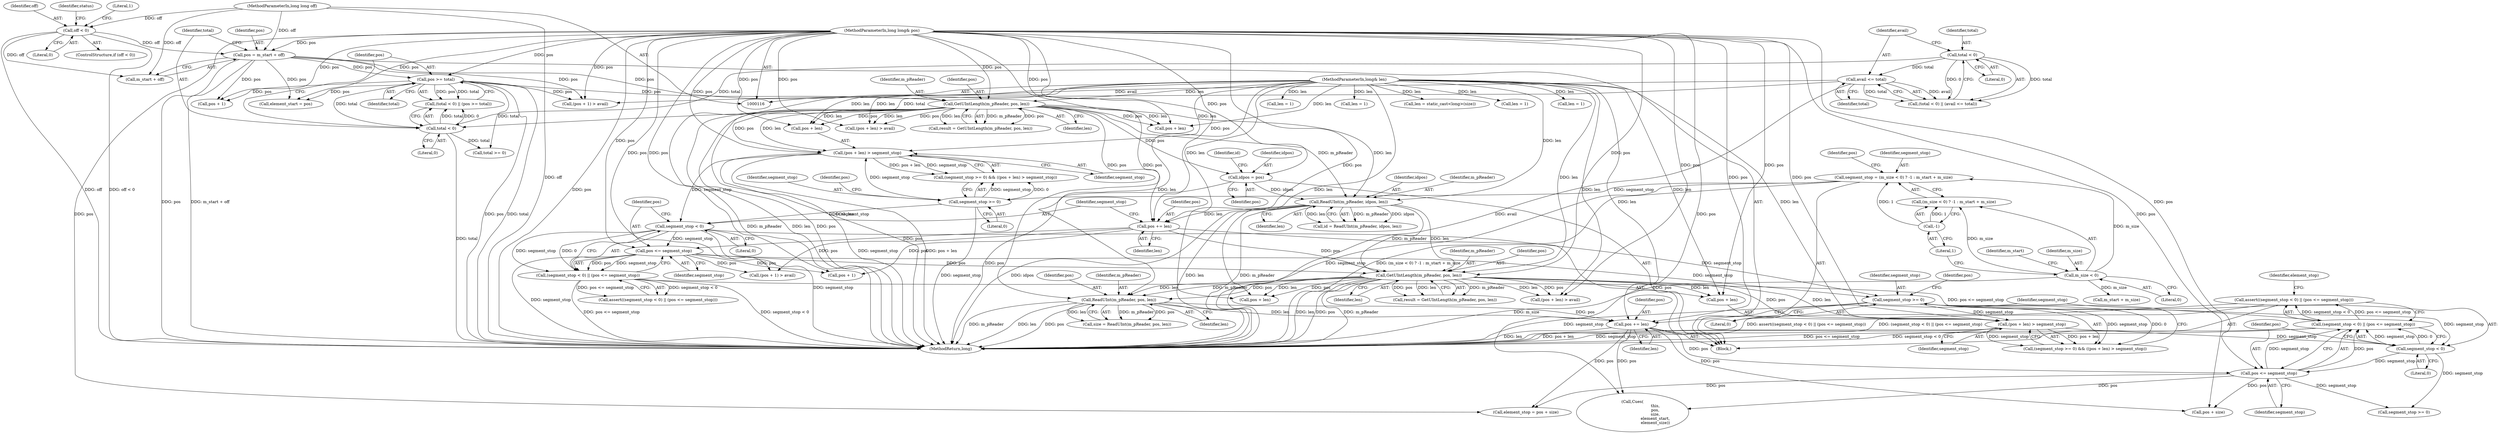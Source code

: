 digraph "1_Android_04839626ed859623901ebd3a5fd483982186b59d_183@API" {
"1000352" [label="(Call,assert((segment_stop < 0) || (pos <= segment_stop)))"];
"1000353" [label="(Call,(segment_stop < 0) || (pos <= segment_stop))"];
"1000354" [label="(Call,segment_stop < 0)"];
"1000310" [label="(Call,segment_stop >= 0)"];
"1000266" [label="(Call,segment_stop < 0)"];
"1000226" [label="(Call,segment_stop >= 0)"];
"1000176" [label="(Call,segment_stop = (m_size < 0) ? -1 : m_start + m_size)"];
"1000182" [label="(Call,-1)"];
"1000179" [label="(Call,m_size < 0)"];
"1000229" [label="(Call,(pos + len) > segment_stop)"];
"1000202" [label="(Call,GetUIntLength(m_pReader, pos, len))"];
"1000118" [label="(MethodParameterIn,long long& pos)"];
"1000156" [label="(Call,pos = m_start + off)"];
"1000126" [label="(Call,off < 0)"];
"1000117" [label="(MethodParameterIn,long long off)"];
"1000166" [label="(Call,pos >= total)"];
"1000163" [label="(Call,total < 0)"];
"1000150" [label="(Call,total < 0)"];
"1000153" [label="(Call,avail <= total)"];
"1000119" [label="(MethodParameterIn,long& len)"];
"1000269" [label="(Call,pos <= segment_stop)"];
"1000261" [label="(Call,pos += len)"];
"1000251" [label="(Call,ReadUInt(m_pReader, idpos, len))"];
"1000245" [label="(Call,idpos = pos)"];
"1000313" [label="(Call,(pos + len) > segment_stop)"];
"1000286" [label="(Call,GetUIntLength(m_pReader, pos, len))"];
"1000357" [label="(Call,pos <= segment_stop)"];
"1000349" [label="(Call,pos += len)"];
"1000331" [label="(Call,ReadUInt(m_pReader, pos, len))"];
"1000265" [label="(Call,(segment_stop < 0) || (pos <= segment_stop))"];
"1000205" [label="(Identifier,len)"];
"1000287" [label="(Identifier,m_pReader)"];
"1000333" [label="(Identifier,pos)"];
"1000227" [label="(Identifier,segment_stop)"];
"1000315" [label="(Identifier,pos)"];
"1000185" [label="(Identifier,m_start)"];
"1000351" [label="(Identifier,len)"];
"1000155" [label="(Identifier,total)"];
"1000152" [label="(Literal,0)"];
"1000354" [label="(Call,segment_stop < 0)"];
"1000357" [label="(Call,pos <= segment_stop)"];
"1000317" [label="(Identifier,segment_stop)"];
"1000284" [label="(Call,result = GetUIntLength(m_pReader, pos, len))"];
"1000219" [label="(Call,len = 1)"];
"1000334" [label="(Identifier,len)"];
"1000177" [label="(Identifier,segment_stop)"];
"1000131" [label="(Literal,1)"];
"1000204" [label="(Identifier,pos)"];
"1000363" [label="(Call,pos + size)"];
"1000329" [label="(Call,size = ReadUInt(m_pReader, pos, len))"];
"1000386" [label="(Call,len = static_cast<long>(size))"];
"1000273" [label="(Call,(pos + 1) > avail)"];
"1000350" [label="(Identifier,pos)"];
"1000167" [label="(Identifier,pos)"];
"1000157" [label="(Identifier,pos)"];
"1000251" [label="(Call,ReadUInt(m_pReader, idpos, len))"];
"1000172" [label="(Call,element_start = pos)"];
"1000154" [label="(Identifier,avail)"];
"1000368" [label="(Call,segment_stop >= 0)"];
"1000190" [label="(Identifier,pos)"];
"1000254" [label="(Identifier,len)"];
"1000321" [label="(Call,(pos + len) > avail)"];
"1000176" [label="(Call,segment_stop = (m_size < 0) ? -1 : m_start + m_size)"];
"1000182" [label="(Call,-1)"];
"1000203" [label="(Identifier,m_pReader)"];
"1000253" [label="(Identifier,idpos)"];
"1000361" [label="(Call,element_stop = pos + size)"];
"1000120" [label="(Block,)"];
"1000225" [label="(Call,(segment_stop >= 0) && ((pos + len) > segment_stop))"];
"1000353" [label="(Call,(segment_stop < 0) || (pos <= segment_stop))"];
"1000162" [label="(Call,(total < 0) || (pos >= total))"];
"1000200" [label="(Call,result = GetUIntLength(m_pReader, pos, len))"];
"1000267" [label="(Identifier,segment_stop)"];
"1000358" [label="(Identifier,pos)"];
"1000288" [label="(Identifier,pos)"];
"1000153" [label="(Call,avail <= total)"];
"1000250" [label="(Identifier,id)"];
"1000150" [label="(Call,total < 0)"];
"1000352" [label="(Call,assert((segment_stop < 0) || (pos <= segment_stop)))"];
"1000164" [label="(Identifier,total)"];
"1000238" [label="(Call,pos + len)"];
"1000165" [label="(Literal,0)"];
"1000359" [label="(Identifier,segment_stop)"];
"1000194" [label="(Call,len = 1)"];
"1000415" [label="(MethodReturn,long)"];
"1000314" [label="(Call,pos + len)"];
"1000188" [label="(Call,(pos + 1) > avail)"];
"1000168" [label="(Identifier,total)"];
"1000128" [label="(Literal,0)"];
"1000268" [label="(Literal,0)"];
"1000274" [label="(Call,pos + 1)"];
"1000119" [label="(MethodParameterIn,long& len)"];
"1000362" [label="(Identifier,element_stop)"];
"1000249" [label="(Call,id = ReadUInt(m_pReader, idpos, len))"];
"1000322" [label="(Call,pos + len)"];
"1000226" [label="(Call,segment_stop >= 0)"];
"1000233" [label="(Identifier,segment_stop)"];
"1000237" [label="(Call,(pos + len) > avail)"];
"1000265" [label="(Call,(segment_stop < 0) || (pos <= segment_stop))"];
"1000252" [label="(Identifier,m_pReader)"];
"1000181" [label="(Literal,0)"];
"1000180" [label="(Identifier,m_size)"];
"1000262" [label="(Identifier,pos)"];
"1000125" [label="(ControlStructure,if (off < 0))"];
"1000356" [label="(Literal,0)"];
"1000127" [label="(Identifier,off)"];
"1000118" [label="(MethodParameterIn,long long& pos)"];
"1000231" [label="(Identifier,pos)"];
"1000286" [label="(Call,GetUIntLength(m_pReader, pos, len))"];
"1000230" [label="(Call,pos + len)"];
"1000158" [label="(Call,m_start + off)"];
"1000349" [label="(Call,pos += len)"];
"1000126" [label="(Call,off < 0)"];
"1000279" [label="(Call,len = 1)"];
"1000331" [label="(Call,ReadUInt(m_pReader, pos, len))"];
"1000312" [label="(Literal,0)"];
"1000189" [label="(Call,pos + 1)"];
"1000269" [label="(Call,pos <= segment_stop)"];
"1000228" [label="(Literal,0)"];
"1000246" [label="(Identifier,idpos)"];
"1000309" [label="(Call,(segment_stop >= 0) && ((pos + len) > segment_stop))"];
"1000245" [label="(Call,idpos = pos)"];
"1000261" [label="(Call,pos += len)"];
"1000117" [label="(MethodParameterIn,long long off)"];
"1000229" [label="(Call,(pos + len) > segment_stop)"];
"1000163" [label="(Call,total < 0)"];
"1000149" [label="(Call,(total < 0) || (avail <= total))"];
"1000179" [label="(Call,m_size < 0)"];
"1000271" [label="(Identifier,segment_stop)"];
"1000311" [label="(Identifier,segment_stop)"];
"1000166" [label="(Call,pos >= total)"];
"1000270" [label="(Identifier,pos)"];
"1000202" [label="(Call,GetUIntLength(m_pReader, pos, len))"];
"1000355" [label="(Identifier,segment_stop)"];
"1000178" [label="(Call,(m_size < 0) ? -1 : m_start + m_size)"];
"1000378" [label="(Call,total >= 0)"];
"1000313" [label="(Call,(pos + len) > segment_stop)"];
"1000405" [label="(Call,Cues(\n                                    this,\n                                    pos,\n                                    size,\n                                    element_start,\n                                    element_size))"];
"1000151" [label="(Identifier,total)"];
"1000289" [label="(Identifier,len)"];
"1000264" [label="(Call,assert((segment_stop < 0) || (pos <= segment_stop)))"];
"1000310" [label="(Call,segment_stop >= 0)"];
"1000332" [label="(Identifier,m_pReader)"];
"1000156" [label="(Call,pos = m_start + off)"];
"1000303" [label="(Call,len = 1)"];
"1000247" [label="(Identifier,pos)"];
"1000266" [label="(Call,segment_stop < 0)"];
"1000263" [label="(Identifier,len)"];
"1000184" [label="(Call,m_start + m_size)"];
"1000136" [label="(Identifier,status)"];
"1000183" [label="(Literal,1)"];
"1000352" -> "1000120"  [label="AST: "];
"1000352" -> "1000353"  [label="CFG: "];
"1000353" -> "1000352"  [label="AST: "];
"1000362" -> "1000352"  [label="CFG: "];
"1000352" -> "1000415"  [label="DDG: (segment_stop < 0) || (pos <= segment_stop)"];
"1000352" -> "1000415"  [label="DDG: assert((segment_stop < 0) || (pos <= segment_stop))"];
"1000353" -> "1000352"  [label="DDG: segment_stop < 0"];
"1000353" -> "1000352"  [label="DDG: pos <= segment_stop"];
"1000353" -> "1000354"  [label="CFG: "];
"1000353" -> "1000357"  [label="CFG: "];
"1000354" -> "1000353"  [label="AST: "];
"1000357" -> "1000353"  [label="AST: "];
"1000353" -> "1000415"  [label="DDG: pos <= segment_stop"];
"1000353" -> "1000415"  [label="DDG: segment_stop < 0"];
"1000354" -> "1000353"  [label="DDG: segment_stop"];
"1000354" -> "1000353"  [label="DDG: 0"];
"1000357" -> "1000353"  [label="DDG: pos"];
"1000357" -> "1000353"  [label="DDG: segment_stop"];
"1000265" -> "1000353"  [label="DDG: pos <= segment_stop"];
"1000354" -> "1000356"  [label="CFG: "];
"1000355" -> "1000354"  [label="AST: "];
"1000356" -> "1000354"  [label="AST: "];
"1000358" -> "1000354"  [label="CFG: "];
"1000310" -> "1000354"  [label="DDG: segment_stop"];
"1000313" -> "1000354"  [label="DDG: segment_stop"];
"1000354" -> "1000357"  [label="DDG: segment_stop"];
"1000354" -> "1000368"  [label="DDG: segment_stop"];
"1000310" -> "1000309"  [label="AST: "];
"1000310" -> "1000312"  [label="CFG: "];
"1000311" -> "1000310"  [label="AST: "];
"1000312" -> "1000310"  [label="AST: "];
"1000315" -> "1000310"  [label="CFG: "];
"1000309" -> "1000310"  [label="CFG: "];
"1000310" -> "1000415"  [label="DDG: segment_stop"];
"1000310" -> "1000309"  [label="DDG: segment_stop"];
"1000310" -> "1000309"  [label="DDG: 0"];
"1000266" -> "1000310"  [label="DDG: segment_stop"];
"1000269" -> "1000310"  [label="DDG: segment_stop"];
"1000310" -> "1000313"  [label="DDG: segment_stop"];
"1000266" -> "1000265"  [label="AST: "];
"1000266" -> "1000268"  [label="CFG: "];
"1000267" -> "1000266"  [label="AST: "];
"1000268" -> "1000266"  [label="AST: "];
"1000270" -> "1000266"  [label="CFG: "];
"1000265" -> "1000266"  [label="CFG: "];
"1000266" -> "1000415"  [label="DDG: segment_stop"];
"1000266" -> "1000265"  [label="DDG: segment_stop"];
"1000266" -> "1000265"  [label="DDG: 0"];
"1000226" -> "1000266"  [label="DDG: segment_stop"];
"1000229" -> "1000266"  [label="DDG: segment_stop"];
"1000266" -> "1000269"  [label="DDG: segment_stop"];
"1000226" -> "1000225"  [label="AST: "];
"1000226" -> "1000228"  [label="CFG: "];
"1000227" -> "1000226"  [label="AST: "];
"1000228" -> "1000226"  [label="AST: "];
"1000231" -> "1000226"  [label="CFG: "];
"1000225" -> "1000226"  [label="CFG: "];
"1000226" -> "1000415"  [label="DDG: segment_stop"];
"1000226" -> "1000225"  [label="DDG: segment_stop"];
"1000226" -> "1000225"  [label="DDG: 0"];
"1000176" -> "1000226"  [label="DDG: segment_stop"];
"1000226" -> "1000229"  [label="DDG: segment_stop"];
"1000176" -> "1000120"  [label="AST: "];
"1000176" -> "1000178"  [label="CFG: "];
"1000177" -> "1000176"  [label="AST: "];
"1000178" -> "1000176"  [label="AST: "];
"1000190" -> "1000176"  [label="CFG: "];
"1000176" -> "1000415"  [label="DDG: (m_size < 0) ? -1 : m_start + m_size"];
"1000176" -> "1000415"  [label="DDG: segment_stop"];
"1000182" -> "1000176"  [label="DDG: 1"];
"1000179" -> "1000176"  [label="DDG: m_size"];
"1000182" -> "1000178"  [label="AST: "];
"1000182" -> "1000183"  [label="CFG: "];
"1000183" -> "1000182"  [label="AST: "];
"1000178" -> "1000182"  [label="CFG: "];
"1000182" -> "1000178"  [label="DDG: 1"];
"1000179" -> "1000178"  [label="AST: "];
"1000179" -> "1000181"  [label="CFG: "];
"1000180" -> "1000179"  [label="AST: "];
"1000181" -> "1000179"  [label="AST: "];
"1000183" -> "1000179"  [label="CFG: "];
"1000185" -> "1000179"  [label="CFG: "];
"1000179" -> "1000415"  [label="DDG: m_size"];
"1000179" -> "1000178"  [label="DDG: m_size"];
"1000179" -> "1000184"  [label="DDG: m_size"];
"1000229" -> "1000225"  [label="AST: "];
"1000229" -> "1000233"  [label="CFG: "];
"1000230" -> "1000229"  [label="AST: "];
"1000233" -> "1000229"  [label="AST: "];
"1000225" -> "1000229"  [label="CFG: "];
"1000229" -> "1000415"  [label="DDG: segment_stop"];
"1000229" -> "1000415"  [label="DDG: pos + len"];
"1000229" -> "1000225"  [label="DDG: pos + len"];
"1000229" -> "1000225"  [label="DDG: segment_stop"];
"1000202" -> "1000229"  [label="DDG: pos"];
"1000202" -> "1000229"  [label="DDG: len"];
"1000118" -> "1000229"  [label="DDG: pos"];
"1000119" -> "1000229"  [label="DDG: len"];
"1000202" -> "1000200"  [label="AST: "];
"1000202" -> "1000205"  [label="CFG: "];
"1000203" -> "1000202"  [label="AST: "];
"1000204" -> "1000202"  [label="AST: "];
"1000205" -> "1000202"  [label="AST: "];
"1000200" -> "1000202"  [label="CFG: "];
"1000202" -> "1000415"  [label="DDG: m_pReader"];
"1000202" -> "1000415"  [label="DDG: len"];
"1000202" -> "1000415"  [label="DDG: pos"];
"1000202" -> "1000200"  [label="DDG: m_pReader"];
"1000202" -> "1000200"  [label="DDG: pos"];
"1000202" -> "1000200"  [label="DDG: len"];
"1000118" -> "1000202"  [label="DDG: pos"];
"1000156" -> "1000202"  [label="DDG: pos"];
"1000166" -> "1000202"  [label="DDG: pos"];
"1000119" -> "1000202"  [label="DDG: len"];
"1000202" -> "1000230"  [label="DDG: pos"];
"1000202" -> "1000230"  [label="DDG: len"];
"1000202" -> "1000237"  [label="DDG: pos"];
"1000202" -> "1000237"  [label="DDG: len"];
"1000202" -> "1000238"  [label="DDG: pos"];
"1000202" -> "1000238"  [label="DDG: len"];
"1000202" -> "1000245"  [label="DDG: pos"];
"1000202" -> "1000251"  [label="DDG: m_pReader"];
"1000202" -> "1000251"  [label="DDG: len"];
"1000202" -> "1000261"  [label="DDG: pos"];
"1000118" -> "1000116"  [label="AST: "];
"1000118" -> "1000415"  [label="DDG: pos"];
"1000118" -> "1000156"  [label="DDG: pos"];
"1000118" -> "1000166"  [label="DDG: pos"];
"1000118" -> "1000172"  [label="DDG: pos"];
"1000118" -> "1000188"  [label="DDG: pos"];
"1000118" -> "1000189"  [label="DDG: pos"];
"1000118" -> "1000230"  [label="DDG: pos"];
"1000118" -> "1000237"  [label="DDG: pos"];
"1000118" -> "1000238"  [label="DDG: pos"];
"1000118" -> "1000245"  [label="DDG: pos"];
"1000118" -> "1000261"  [label="DDG: pos"];
"1000118" -> "1000269"  [label="DDG: pos"];
"1000118" -> "1000273"  [label="DDG: pos"];
"1000118" -> "1000274"  [label="DDG: pos"];
"1000118" -> "1000286"  [label="DDG: pos"];
"1000118" -> "1000313"  [label="DDG: pos"];
"1000118" -> "1000314"  [label="DDG: pos"];
"1000118" -> "1000321"  [label="DDG: pos"];
"1000118" -> "1000322"  [label="DDG: pos"];
"1000118" -> "1000331"  [label="DDG: pos"];
"1000118" -> "1000349"  [label="DDG: pos"];
"1000118" -> "1000357"  [label="DDG: pos"];
"1000118" -> "1000361"  [label="DDG: pos"];
"1000118" -> "1000363"  [label="DDG: pos"];
"1000118" -> "1000405"  [label="DDG: pos"];
"1000156" -> "1000120"  [label="AST: "];
"1000156" -> "1000158"  [label="CFG: "];
"1000157" -> "1000156"  [label="AST: "];
"1000158" -> "1000156"  [label="AST: "];
"1000164" -> "1000156"  [label="CFG: "];
"1000156" -> "1000415"  [label="DDG: pos"];
"1000156" -> "1000415"  [label="DDG: m_start + off"];
"1000126" -> "1000156"  [label="DDG: off"];
"1000117" -> "1000156"  [label="DDG: off"];
"1000156" -> "1000166"  [label="DDG: pos"];
"1000156" -> "1000172"  [label="DDG: pos"];
"1000156" -> "1000188"  [label="DDG: pos"];
"1000156" -> "1000189"  [label="DDG: pos"];
"1000126" -> "1000125"  [label="AST: "];
"1000126" -> "1000128"  [label="CFG: "];
"1000127" -> "1000126"  [label="AST: "];
"1000128" -> "1000126"  [label="AST: "];
"1000131" -> "1000126"  [label="CFG: "];
"1000136" -> "1000126"  [label="CFG: "];
"1000126" -> "1000415"  [label="DDG: off < 0"];
"1000126" -> "1000415"  [label="DDG: off"];
"1000117" -> "1000126"  [label="DDG: off"];
"1000126" -> "1000158"  [label="DDG: off"];
"1000117" -> "1000116"  [label="AST: "];
"1000117" -> "1000415"  [label="DDG: off"];
"1000117" -> "1000158"  [label="DDG: off"];
"1000166" -> "1000162"  [label="AST: "];
"1000166" -> "1000168"  [label="CFG: "];
"1000167" -> "1000166"  [label="AST: "];
"1000168" -> "1000166"  [label="AST: "];
"1000162" -> "1000166"  [label="CFG: "];
"1000166" -> "1000415"  [label="DDG: total"];
"1000166" -> "1000415"  [label="DDG: pos"];
"1000166" -> "1000162"  [label="DDG: pos"];
"1000166" -> "1000162"  [label="DDG: total"];
"1000163" -> "1000166"  [label="DDG: total"];
"1000166" -> "1000172"  [label="DDG: pos"];
"1000166" -> "1000188"  [label="DDG: pos"];
"1000166" -> "1000189"  [label="DDG: pos"];
"1000166" -> "1000378"  [label="DDG: total"];
"1000163" -> "1000162"  [label="AST: "];
"1000163" -> "1000165"  [label="CFG: "];
"1000164" -> "1000163"  [label="AST: "];
"1000165" -> "1000163"  [label="AST: "];
"1000167" -> "1000163"  [label="CFG: "];
"1000162" -> "1000163"  [label="CFG: "];
"1000163" -> "1000415"  [label="DDG: total"];
"1000163" -> "1000162"  [label="DDG: total"];
"1000163" -> "1000162"  [label="DDG: 0"];
"1000150" -> "1000163"  [label="DDG: total"];
"1000153" -> "1000163"  [label="DDG: total"];
"1000163" -> "1000378"  [label="DDG: total"];
"1000150" -> "1000149"  [label="AST: "];
"1000150" -> "1000152"  [label="CFG: "];
"1000151" -> "1000150"  [label="AST: "];
"1000152" -> "1000150"  [label="AST: "];
"1000154" -> "1000150"  [label="CFG: "];
"1000149" -> "1000150"  [label="CFG: "];
"1000150" -> "1000149"  [label="DDG: total"];
"1000150" -> "1000149"  [label="DDG: 0"];
"1000150" -> "1000153"  [label="DDG: total"];
"1000153" -> "1000149"  [label="AST: "];
"1000153" -> "1000155"  [label="CFG: "];
"1000154" -> "1000153"  [label="AST: "];
"1000155" -> "1000153"  [label="AST: "];
"1000149" -> "1000153"  [label="CFG: "];
"1000153" -> "1000415"  [label="DDG: avail"];
"1000153" -> "1000149"  [label="DDG: avail"];
"1000153" -> "1000149"  [label="DDG: total"];
"1000153" -> "1000188"  [label="DDG: avail"];
"1000119" -> "1000116"  [label="AST: "];
"1000119" -> "1000415"  [label="DDG: len"];
"1000119" -> "1000194"  [label="DDG: len"];
"1000119" -> "1000219"  [label="DDG: len"];
"1000119" -> "1000230"  [label="DDG: len"];
"1000119" -> "1000237"  [label="DDG: len"];
"1000119" -> "1000238"  [label="DDG: len"];
"1000119" -> "1000251"  [label="DDG: len"];
"1000119" -> "1000261"  [label="DDG: len"];
"1000119" -> "1000279"  [label="DDG: len"];
"1000119" -> "1000286"  [label="DDG: len"];
"1000119" -> "1000303"  [label="DDG: len"];
"1000119" -> "1000313"  [label="DDG: len"];
"1000119" -> "1000314"  [label="DDG: len"];
"1000119" -> "1000321"  [label="DDG: len"];
"1000119" -> "1000322"  [label="DDG: len"];
"1000119" -> "1000331"  [label="DDG: len"];
"1000119" -> "1000349"  [label="DDG: len"];
"1000119" -> "1000386"  [label="DDG: len"];
"1000269" -> "1000265"  [label="AST: "];
"1000269" -> "1000271"  [label="CFG: "];
"1000270" -> "1000269"  [label="AST: "];
"1000271" -> "1000269"  [label="AST: "];
"1000265" -> "1000269"  [label="CFG: "];
"1000269" -> "1000415"  [label="DDG: segment_stop"];
"1000269" -> "1000265"  [label="DDG: pos"];
"1000269" -> "1000265"  [label="DDG: segment_stop"];
"1000261" -> "1000269"  [label="DDG: pos"];
"1000269" -> "1000273"  [label="DDG: pos"];
"1000269" -> "1000274"  [label="DDG: pos"];
"1000269" -> "1000286"  [label="DDG: pos"];
"1000261" -> "1000120"  [label="AST: "];
"1000261" -> "1000263"  [label="CFG: "];
"1000262" -> "1000261"  [label="AST: "];
"1000263" -> "1000261"  [label="AST: "];
"1000267" -> "1000261"  [label="CFG: "];
"1000251" -> "1000261"  [label="DDG: len"];
"1000261" -> "1000273"  [label="DDG: pos"];
"1000261" -> "1000274"  [label="DDG: pos"];
"1000261" -> "1000286"  [label="DDG: pos"];
"1000251" -> "1000249"  [label="AST: "];
"1000251" -> "1000254"  [label="CFG: "];
"1000252" -> "1000251"  [label="AST: "];
"1000253" -> "1000251"  [label="AST: "];
"1000254" -> "1000251"  [label="AST: "];
"1000249" -> "1000251"  [label="CFG: "];
"1000251" -> "1000415"  [label="DDG: idpos"];
"1000251" -> "1000415"  [label="DDG: len"];
"1000251" -> "1000415"  [label="DDG: m_pReader"];
"1000251" -> "1000249"  [label="DDG: m_pReader"];
"1000251" -> "1000249"  [label="DDG: idpos"];
"1000251" -> "1000249"  [label="DDG: len"];
"1000245" -> "1000251"  [label="DDG: idpos"];
"1000251" -> "1000286"  [label="DDG: m_pReader"];
"1000251" -> "1000286"  [label="DDG: len"];
"1000245" -> "1000120"  [label="AST: "];
"1000245" -> "1000247"  [label="CFG: "];
"1000246" -> "1000245"  [label="AST: "];
"1000247" -> "1000245"  [label="AST: "];
"1000250" -> "1000245"  [label="CFG: "];
"1000245" -> "1000415"  [label="DDG: pos"];
"1000313" -> "1000309"  [label="AST: "];
"1000313" -> "1000317"  [label="CFG: "];
"1000314" -> "1000313"  [label="AST: "];
"1000317" -> "1000313"  [label="AST: "];
"1000309" -> "1000313"  [label="CFG: "];
"1000313" -> "1000415"  [label="DDG: pos + len"];
"1000313" -> "1000415"  [label="DDG: segment_stop"];
"1000313" -> "1000309"  [label="DDG: pos + len"];
"1000313" -> "1000309"  [label="DDG: segment_stop"];
"1000286" -> "1000313"  [label="DDG: pos"];
"1000286" -> "1000313"  [label="DDG: len"];
"1000286" -> "1000284"  [label="AST: "];
"1000286" -> "1000289"  [label="CFG: "];
"1000287" -> "1000286"  [label="AST: "];
"1000288" -> "1000286"  [label="AST: "];
"1000289" -> "1000286"  [label="AST: "];
"1000284" -> "1000286"  [label="CFG: "];
"1000286" -> "1000415"  [label="DDG: m_pReader"];
"1000286" -> "1000415"  [label="DDG: len"];
"1000286" -> "1000415"  [label="DDG: pos"];
"1000286" -> "1000284"  [label="DDG: m_pReader"];
"1000286" -> "1000284"  [label="DDG: pos"];
"1000286" -> "1000284"  [label="DDG: len"];
"1000286" -> "1000314"  [label="DDG: pos"];
"1000286" -> "1000314"  [label="DDG: len"];
"1000286" -> "1000321"  [label="DDG: pos"];
"1000286" -> "1000321"  [label="DDG: len"];
"1000286" -> "1000322"  [label="DDG: pos"];
"1000286" -> "1000322"  [label="DDG: len"];
"1000286" -> "1000331"  [label="DDG: m_pReader"];
"1000286" -> "1000331"  [label="DDG: pos"];
"1000286" -> "1000331"  [label="DDG: len"];
"1000357" -> "1000359"  [label="CFG: "];
"1000358" -> "1000357"  [label="AST: "];
"1000359" -> "1000357"  [label="AST: "];
"1000349" -> "1000357"  [label="DDG: pos"];
"1000357" -> "1000361"  [label="DDG: pos"];
"1000357" -> "1000363"  [label="DDG: pos"];
"1000357" -> "1000368"  [label="DDG: segment_stop"];
"1000357" -> "1000405"  [label="DDG: pos"];
"1000349" -> "1000120"  [label="AST: "];
"1000349" -> "1000351"  [label="CFG: "];
"1000350" -> "1000349"  [label="AST: "];
"1000351" -> "1000349"  [label="AST: "];
"1000355" -> "1000349"  [label="CFG: "];
"1000349" -> "1000415"  [label="DDG: len"];
"1000331" -> "1000349"  [label="DDG: len"];
"1000331" -> "1000349"  [label="DDG: pos"];
"1000349" -> "1000361"  [label="DDG: pos"];
"1000349" -> "1000363"  [label="DDG: pos"];
"1000349" -> "1000405"  [label="DDG: pos"];
"1000331" -> "1000329"  [label="AST: "];
"1000331" -> "1000334"  [label="CFG: "];
"1000332" -> "1000331"  [label="AST: "];
"1000333" -> "1000331"  [label="AST: "];
"1000334" -> "1000331"  [label="AST: "];
"1000329" -> "1000331"  [label="CFG: "];
"1000331" -> "1000415"  [label="DDG: len"];
"1000331" -> "1000415"  [label="DDG: pos"];
"1000331" -> "1000415"  [label="DDG: m_pReader"];
"1000331" -> "1000329"  [label="DDG: m_pReader"];
"1000331" -> "1000329"  [label="DDG: pos"];
"1000331" -> "1000329"  [label="DDG: len"];
"1000265" -> "1000264"  [label="AST: "];
"1000264" -> "1000265"  [label="CFG: "];
"1000265" -> "1000415"  [label="DDG: pos <= segment_stop"];
"1000265" -> "1000415"  [label="DDG: segment_stop < 0"];
"1000265" -> "1000264"  [label="DDG: segment_stop < 0"];
"1000265" -> "1000264"  [label="DDG: pos <= segment_stop"];
}
